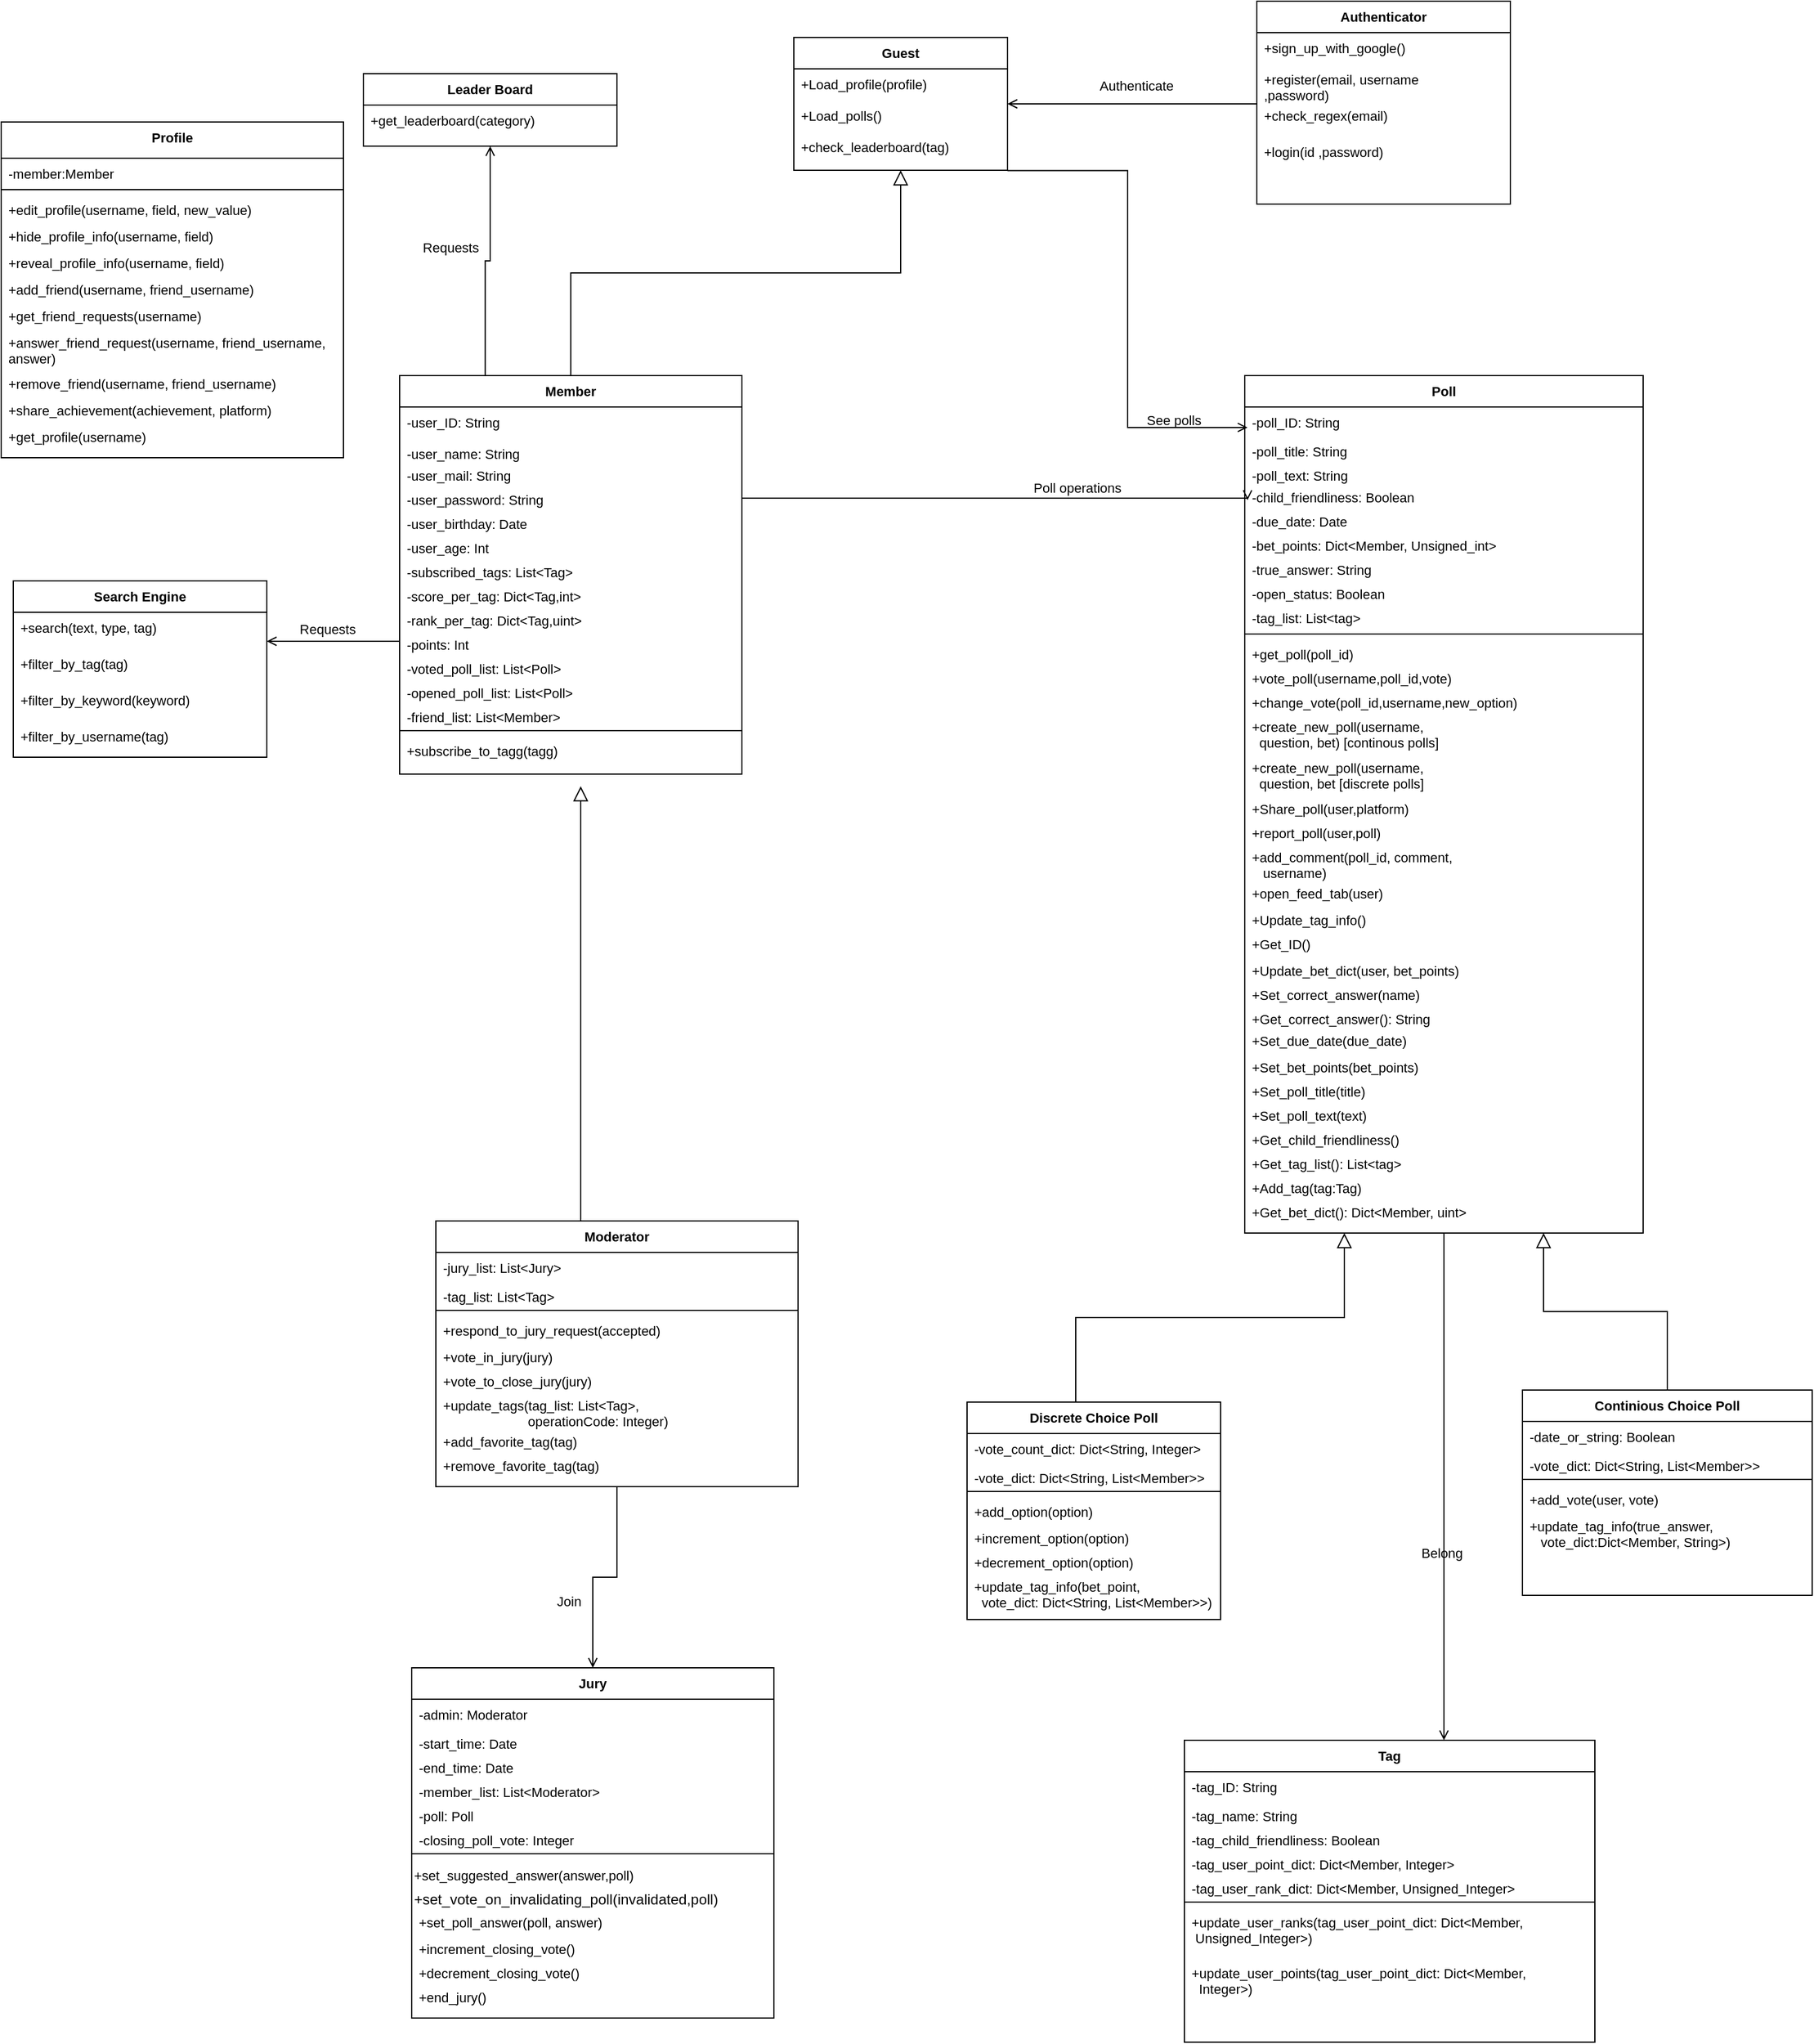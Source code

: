 <mxfile version="22.0.4" type="device">
  <diagram id="C5RBs43oDa-KdzZeNtuy" name="Page-1">
    <mxGraphModel dx="2944" dy="566" grid="1" gridSize="10" guides="1" tooltips="1" connect="1" arrows="1" fold="1" page="1" pageScale="1" pageWidth="827" pageHeight="1169" math="0" shadow="0">
      <root>
        <mxCell id="WIyWlLk6GJQsqaUBKTNV-0" />
        <mxCell id="WIyWlLk6GJQsqaUBKTNV-1" parent="WIyWlLk6GJQsqaUBKTNV-0" />
        <mxCell id="zkfFHV4jXpPFQw0GAbJ--0" value="Guest" style="swimlane;fontStyle=1;align=center;verticalAlign=top;childLayout=stackLayout;horizontal=1;startSize=26;horizontalStack=0;resizeParent=1;resizeLast=0;collapsible=1;marginBottom=0;rounded=0;shadow=0;strokeWidth=1;fontSize=11;" parent="WIyWlLk6GJQsqaUBKTNV-1" vertex="1">
          <mxGeometry x="-983.5" y="110" width="177" height="110" as="geometry">
            <mxRectangle x="230" y="140" width="160" height="26" as="alternateBounds" />
          </mxGeometry>
        </mxCell>
        <mxCell id="5RU_PJUTkofMgVCJJw0K-4" value="+Load_profile(profile)&#xa;" style="text;align=left;verticalAlign=top;spacingLeft=4;spacingRight=4;overflow=hidden;rotatable=0;points=[[0,0.5],[1,0.5]];portConstraint=eastwest;fontSize=11;" parent="zkfFHV4jXpPFQw0GAbJ--0" vertex="1">
          <mxGeometry y="26" width="177" height="26" as="geometry" />
        </mxCell>
        <mxCell id="5RU_PJUTkofMgVCJJw0K-6" value="+Load_polls()&#xa;" style="text;align=left;verticalAlign=top;spacingLeft=4;spacingRight=4;overflow=hidden;rotatable=0;points=[[0,0.5],[1,0.5]];portConstraint=eastwest;fontSize=11;" parent="zkfFHV4jXpPFQw0GAbJ--0" vertex="1">
          <mxGeometry y="52" width="177" height="26" as="geometry" />
        </mxCell>
        <mxCell id="5RU_PJUTkofMgVCJJw0K-15" value="+check_leaderboard(tag)" style="text;align=left;verticalAlign=top;spacingLeft=4;spacingRight=4;overflow=hidden;rotatable=0;points=[[0,0.5],[1,0.5]];portConstraint=eastwest;fontSize=11;" parent="zkfFHV4jXpPFQw0GAbJ--0" vertex="1">
          <mxGeometry y="78" width="177" height="26" as="geometry" />
        </mxCell>
        <mxCell id="zkfFHV4jXpPFQw0GAbJ--6" value="Member" style="swimlane;fontStyle=1;align=center;verticalAlign=top;childLayout=stackLayout;horizontal=1;startSize=26;horizontalStack=0;resizeParent=1;resizeLast=0;collapsible=1;marginBottom=0;rounded=0;shadow=0;strokeWidth=1;fontSize=11;" parent="WIyWlLk6GJQsqaUBKTNV-1" vertex="1">
          <mxGeometry x="-1310" y="390" width="283.5" height="330" as="geometry">
            <mxRectangle x="130" y="380" width="160" height="26" as="alternateBounds" />
          </mxGeometry>
        </mxCell>
        <mxCell id="zkfFHV4jXpPFQw0GAbJ--7" value="-user_ID: String" style="text;align=left;verticalAlign=top;spacingLeft=4;spacingRight=4;overflow=hidden;rotatable=0;points=[[0,0.5],[1,0.5]];portConstraint=eastwest;fontSize=11;" parent="zkfFHV4jXpPFQw0GAbJ--6" vertex="1">
          <mxGeometry y="26" width="283.5" height="26" as="geometry" />
        </mxCell>
        <mxCell id="zkfFHV4jXpPFQw0GAbJ--8" value="-user_name: String" style="text;align=left;verticalAlign=top;spacingLeft=4;spacingRight=4;overflow=hidden;rotatable=0;points=[[0,0.5],[1,0.5]];portConstraint=eastwest;rounded=0;shadow=0;html=0;fontSize=11;" parent="zkfFHV4jXpPFQw0GAbJ--6" vertex="1">
          <mxGeometry y="52" width="283.5" height="18" as="geometry" />
        </mxCell>
        <mxCell id="zkfFHV4jXpPFQw0GAbJ--10" value="-user_mail: String" style="text;align=left;verticalAlign=top;spacingLeft=4;spacingRight=4;overflow=hidden;rotatable=0;points=[[0,0.5],[1,0.5]];portConstraint=eastwest;fontStyle=0;fontSize=11;" parent="zkfFHV4jXpPFQw0GAbJ--6" vertex="1">
          <mxGeometry y="70" width="283.5" height="20" as="geometry" />
        </mxCell>
        <mxCell id="5RU_PJUTkofMgVCJJw0K-16" value="-user_password: String" style="text;align=left;verticalAlign=top;spacingLeft=4;spacingRight=4;overflow=hidden;rotatable=0;points=[[0,0.5],[1,0.5]];portConstraint=eastwest;fontStyle=0;fontSize=11;" parent="zkfFHV4jXpPFQw0GAbJ--6" vertex="1">
          <mxGeometry y="90" width="283.5" height="20" as="geometry" />
        </mxCell>
        <mxCell id="5RU_PJUTkofMgVCJJw0K-17" value="-user_birthday: Date" style="text;align=left;verticalAlign=top;spacingLeft=4;spacingRight=4;overflow=hidden;rotatable=0;points=[[0,0.5],[1,0.5]];portConstraint=eastwest;fontStyle=0;fontSize=11;" parent="zkfFHV4jXpPFQw0GAbJ--6" vertex="1">
          <mxGeometry y="110" width="283.5" height="20" as="geometry" />
        </mxCell>
        <mxCell id="5RU_PJUTkofMgVCJJw0K-18" value="-user_age: Int" style="text;align=left;verticalAlign=top;spacingLeft=4;spacingRight=4;overflow=hidden;rotatable=0;points=[[0,0.5],[1,0.5]];portConstraint=eastwest;fontStyle=0;fontSize=11;" parent="zkfFHV4jXpPFQw0GAbJ--6" vertex="1">
          <mxGeometry y="130" width="283.5" height="20" as="geometry" />
        </mxCell>
        <mxCell id="5RU_PJUTkofMgVCJJw0K-19" value="-subscribed_tags: List&lt;Tag&gt;" style="text;align=left;verticalAlign=top;spacingLeft=4;spacingRight=4;overflow=hidden;rotatable=0;points=[[0,0.5],[1,0.5]];portConstraint=eastwest;fontStyle=0;fontSize=11;" parent="zkfFHV4jXpPFQw0GAbJ--6" vertex="1">
          <mxGeometry y="150" width="283.5" height="20" as="geometry" />
        </mxCell>
        <mxCell id="5RU_PJUTkofMgVCJJw0K-20" value="-score_per_tag: Dict&lt;Tag,int&gt;" style="text;align=left;verticalAlign=top;spacingLeft=4;spacingRight=4;overflow=hidden;rotatable=0;points=[[0,0.5],[1,0.5]];portConstraint=eastwest;fontStyle=0;fontSize=11;" parent="zkfFHV4jXpPFQw0GAbJ--6" vertex="1">
          <mxGeometry y="170" width="283.5" height="20" as="geometry" />
        </mxCell>
        <mxCell id="5RU_PJUTkofMgVCJJw0K-21" value="-rank_per_tag: Dict&lt;Tag,uint&gt;" style="text;align=left;verticalAlign=top;spacingLeft=4;spacingRight=4;overflow=hidden;rotatable=0;points=[[0,0.5],[1,0.5]];portConstraint=eastwest;fontStyle=0;fontSize=11;" parent="zkfFHV4jXpPFQw0GAbJ--6" vertex="1">
          <mxGeometry y="190" width="283.5" height="20" as="geometry" />
        </mxCell>
        <mxCell id="5RU_PJUTkofMgVCJJw0K-22" value="-points: Int" style="text;align=left;verticalAlign=top;spacingLeft=4;spacingRight=4;overflow=hidden;rotatable=0;points=[[0,0.5],[1,0.5]];portConstraint=eastwest;fontStyle=0;fontSize=11;" parent="zkfFHV4jXpPFQw0GAbJ--6" vertex="1">
          <mxGeometry y="210" width="283.5" height="20" as="geometry" />
        </mxCell>
        <mxCell id="5RU_PJUTkofMgVCJJw0K-23" value="-voted_poll_list: List&lt;Poll&gt;" style="text;align=left;verticalAlign=top;spacingLeft=4;spacingRight=4;overflow=hidden;rotatable=0;points=[[0,0.5],[1,0.5]];portConstraint=eastwest;fontStyle=0;fontSize=11;" parent="zkfFHV4jXpPFQw0GAbJ--6" vertex="1">
          <mxGeometry y="230" width="283.5" height="20" as="geometry" />
        </mxCell>
        <mxCell id="5RU_PJUTkofMgVCJJw0K-24" value="-opened_poll_list: List&lt;Poll&gt;" style="text;align=left;verticalAlign=top;spacingLeft=4;spacingRight=4;overflow=hidden;rotatable=0;points=[[0,0.5],[1,0.5]];portConstraint=eastwest;fontStyle=0;fontSize=11;" parent="zkfFHV4jXpPFQw0GAbJ--6" vertex="1">
          <mxGeometry y="250" width="283.5" height="20" as="geometry" />
        </mxCell>
        <mxCell id="5RU_PJUTkofMgVCJJw0K-25" value="-friend_list: List&lt;Member&gt;" style="text;align=left;verticalAlign=top;spacingLeft=4;spacingRight=4;overflow=hidden;rotatable=0;points=[[0,0.5],[1,0.5]];portConstraint=eastwest;fontStyle=0;fontSize=11;" parent="zkfFHV4jXpPFQw0GAbJ--6" vertex="1">
          <mxGeometry y="270" width="283.5" height="20" as="geometry" />
        </mxCell>
        <mxCell id="zkfFHV4jXpPFQw0GAbJ--9" value="" style="line;html=1;strokeWidth=1;align=left;verticalAlign=middle;spacingTop=-1;spacingLeft=3;spacingRight=3;rotatable=0;labelPosition=right;points=[];portConstraint=eastwest;fontSize=11;" parent="zkfFHV4jXpPFQw0GAbJ--6" vertex="1">
          <mxGeometry y="290" width="283.5" height="8" as="geometry" />
        </mxCell>
        <mxCell id="5RU_PJUTkofMgVCJJw0K-139" value="+subscribe_to_tagg(tagg)" style="text;align=left;verticalAlign=top;spacingLeft=4;spacingRight=4;overflow=hidden;rotatable=0;points=[[0,0.5],[1,0.5]];portConstraint=eastwest;fontStyle=0;fontSize=11;" parent="zkfFHV4jXpPFQw0GAbJ--6" vertex="1">
          <mxGeometry y="298" width="283.5" height="22" as="geometry" />
        </mxCell>
        <mxCell id="zkfFHV4jXpPFQw0GAbJ--12" value="" style="endArrow=block;endSize=10;endFill=0;shadow=0;strokeWidth=1;rounded=0;edgeStyle=elbowEdgeStyle;elbow=vertical;entryX=0.5;entryY=1;entryDx=0;entryDy=0;fontSize=11;" parent="WIyWlLk6GJQsqaUBKTNV-1" source="zkfFHV4jXpPFQw0GAbJ--6" target="zkfFHV4jXpPFQw0GAbJ--0" edge="1">
          <mxGeometry width="160" relative="1" as="geometry">
            <mxPoint x="43.5" y="203" as="sourcePoint" />
            <mxPoint x="-66.5" y="210" as="targetPoint" />
          </mxGeometry>
        </mxCell>
        <mxCell id="zkfFHV4jXpPFQw0GAbJ--17" value="Authenticator" style="swimlane;fontStyle=1;align=center;verticalAlign=top;childLayout=stackLayout;horizontal=1;startSize=26;horizontalStack=0;resizeParent=1;resizeLast=0;collapsible=1;marginBottom=0;rounded=0;shadow=0;strokeWidth=1;fontSize=11;" parent="WIyWlLk6GJQsqaUBKTNV-1" vertex="1">
          <mxGeometry x="-600" y="80" width="210" height="168" as="geometry">
            <mxRectangle x="550" y="140" width="160" height="26" as="alternateBounds" />
          </mxGeometry>
        </mxCell>
        <mxCell id="5RU_PJUTkofMgVCJJw0K-11" value="+sign_up_with_google()&#xa;" style="text;align=left;verticalAlign=top;spacingLeft=4;spacingRight=4;overflow=hidden;rotatable=0;points=[[0,0.5],[1,0.5]];portConstraint=eastwest;fontSize=11;" parent="zkfFHV4jXpPFQw0GAbJ--17" vertex="1">
          <mxGeometry y="26" width="210" height="26" as="geometry" />
        </mxCell>
        <mxCell id="5RU_PJUTkofMgVCJJw0K-32" value="+register(email, username&#xa;,password)" style="text;align=left;verticalAlign=top;spacingLeft=4;spacingRight=4;overflow=hidden;rotatable=0;points=[[0,0.5],[1,0.5]];portConstraint=eastwest;rounded=0;shadow=0;html=0;fontSize=11;" parent="zkfFHV4jXpPFQw0GAbJ--17" vertex="1">
          <mxGeometry y="52" width="210" height="30" as="geometry" />
        </mxCell>
        <mxCell id="5RU_PJUTkofMgVCJJw0K-13" value="+check_regex(email)" style="text;align=left;verticalAlign=top;spacingLeft=4;spacingRight=4;overflow=hidden;rotatable=0;points=[[0,0.5],[1,0.5]];portConstraint=eastwest;rounded=0;shadow=0;html=0;fontSize=11;" parent="zkfFHV4jXpPFQw0GAbJ--17" vertex="1">
          <mxGeometry y="82" width="210" height="30" as="geometry" />
        </mxCell>
        <mxCell id="5RU_PJUTkofMgVCJJw0K-14" value="+login(id ,password)" style="text;align=left;verticalAlign=top;spacingLeft=4;spacingRight=4;overflow=hidden;rotatable=0;points=[[0,0.5],[1,0.5]];portConstraint=eastwest;rounded=0;shadow=0;html=0;fontSize=11;" parent="zkfFHV4jXpPFQw0GAbJ--17" vertex="1">
          <mxGeometry y="112" width="210" height="30" as="geometry" />
        </mxCell>
        <mxCell id="zkfFHV4jXpPFQw0GAbJ--26" value="" style="endArrow=open;shadow=0;strokeWidth=1;rounded=0;endFill=1;edgeStyle=elbowEdgeStyle;elbow=vertical;fontSize=11;" parent="WIyWlLk6GJQsqaUBKTNV-1" source="zkfFHV4jXpPFQw0GAbJ--17" target="zkfFHV4jXpPFQw0GAbJ--0" edge="1">
          <mxGeometry x="0.5" y="41" relative="1" as="geometry">
            <mxPoint x="540" y="192" as="sourcePoint" />
            <mxPoint x="380" y="192" as="targetPoint" />
            <mxPoint x="-40" y="32" as="offset" />
          </mxGeometry>
        </mxCell>
        <mxCell id="zkfFHV4jXpPFQw0GAbJ--29" value="Authenticate" style="text;html=1;resizable=0;points=[];;align=center;verticalAlign=middle;labelBackgroundColor=none;rounded=0;shadow=0;strokeWidth=1;fontSize=11;" parent="zkfFHV4jXpPFQw0GAbJ--26" vertex="1" connectable="0">
          <mxGeometry x="0.5" y="49" relative="1" as="geometry">
            <mxPoint x="55" y="-64" as="offset" />
          </mxGeometry>
        </mxCell>
        <mxCell id="5RU_PJUTkofMgVCJJw0K-27" value="Poll" style="swimlane;fontStyle=1;align=center;verticalAlign=top;childLayout=stackLayout;horizontal=1;startSize=26;horizontalStack=0;resizeParent=1;resizeLast=0;collapsible=1;marginBottom=0;rounded=0;shadow=0;strokeWidth=1;fontSize=11;" parent="WIyWlLk6GJQsqaUBKTNV-1" vertex="1">
          <mxGeometry x="-610" y="390" width="330" height="710" as="geometry">
            <mxRectangle x="550" y="140" width="160" height="26" as="alternateBounds" />
          </mxGeometry>
        </mxCell>
        <mxCell id="5RU_PJUTkofMgVCJJw0K-55" value="-poll_ID: String" style="text;align=left;verticalAlign=top;spacingLeft=4;spacingRight=4;overflow=hidden;rotatable=0;points=[[0,0.5],[1,0.5]];portConstraint=eastwest;rounded=0;shadow=0;html=0;fontSize=11;" parent="5RU_PJUTkofMgVCJJw0K-27" vertex="1">
          <mxGeometry y="26" width="330" height="24" as="geometry" />
        </mxCell>
        <mxCell id="5RU_PJUTkofMgVCJJw0K-56" value="-poll_title: String" style="text;align=left;verticalAlign=top;spacingLeft=4;spacingRight=4;overflow=hidden;rotatable=0;points=[[0,0.5],[1,0.5]];portConstraint=eastwest;rounded=0;shadow=0;html=0;fontSize=11;" parent="5RU_PJUTkofMgVCJJw0K-27" vertex="1">
          <mxGeometry y="50" width="330" height="20" as="geometry" />
        </mxCell>
        <mxCell id="5RU_PJUTkofMgVCJJw0K-57" value="-poll_text: String" style="text;align=left;verticalAlign=top;spacingLeft=4;spacingRight=4;overflow=hidden;rotatable=0;points=[[0,0.5],[1,0.5]];portConstraint=eastwest;rounded=0;shadow=0;html=0;fontSize=11;" parent="5RU_PJUTkofMgVCJJw0K-27" vertex="1">
          <mxGeometry y="70" width="330" height="18" as="geometry" />
        </mxCell>
        <mxCell id="5RU_PJUTkofMgVCJJw0K-58" value="-child_friendliness: Boolean" style="text;align=left;verticalAlign=top;spacingLeft=4;spacingRight=4;overflow=hidden;rotatable=0;points=[[0,0.5],[1,0.5]];portConstraint=eastwest;rounded=0;shadow=0;html=0;fontSize=11;" parent="5RU_PJUTkofMgVCJJw0K-27" vertex="1">
          <mxGeometry y="88" width="330" height="20" as="geometry" />
        </mxCell>
        <mxCell id="5RU_PJUTkofMgVCJJw0K-59" value="-due_date: Date" style="text;align=left;verticalAlign=top;spacingLeft=4;spacingRight=4;overflow=hidden;rotatable=0;points=[[0,0.5],[1,0.5]];portConstraint=eastwest;rounded=0;shadow=0;html=0;fontSize=11;" parent="5RU_PJUTkofMgVCJJw0K-27" vertex="1">
          <mxGeometry y="108" width="330" height="20" as="geometry" />
        </mxCell>
        <mxCell id="5RU_PJUTkofMgVCJJw0K-60" value="-bet_points: Dict&lt;Member, Unsigned_int&gt;" style="text;align=left;verticalAlign=top;spacingLeft=4;spacingRight=4;overflow=hidden;rotatable=0;points=[[0,0.5],[1,0.5]];portConstraint=eastwest;rounded=0;shadow=0;html=0;fontSize=11;" parent="5RU_PJUTkofMgVCJJw0K-27" vertex="1">
          <mxGeometry y="128" width="330" height="20" as="geometry" />
        </mxCell>
        <mxCell id="5RU_PJUTkofMgVCJJw0K-63" value="-true_answer: String" style="text;align=left;verticalAlign=top;spacingLeft=4;spacingRight=4;overflow=hidden;rotatable=0;points=[[0,0.5],[1,0.5]];portConstraint=eastwest;rounded=0;shadow=0;html=0;fontSize=11;" parent="5RU_PJUTkofMgVCJJw0K-27" vertex="1">
          <mxGeometry y="148" width="330" height="20" as="geometry" />
        </mxCell>
        <mxCell id="5RU_PJUTkofMgVCJJw0K-61" value="-open_status: Boolean" style="text;align=left;verticalAlign=top;spacingLeft=4;spacingRight=4;overflow=hidden;rotatable=0;points=[[0,0.5],[1,0.5]];portConstraint=eastwest;rounded=0;shadow=0;html=0;fontSize=11;" parent="5RU_PJUTkofMgVCJJw0K-27" vertex="1">
          <mxGeometry y="168" width="330" height="20" as="geometry" />
        </mxCell>
        <mxCell id="5RU_PJUTkofMgVCJJw0K-64" value="-tag_list: List&lt;tag&gt;" style="text;align=left;verticalAlign=top;spacingLeft=4;spacingRight=4;overflow=hidden;rotatable=0;points=[[0,0.5],[1,0.5]];portConstraint=eastwest;rounded=0;shadow=0;html=0;fontSize=11;" parent="5RU_PJUTkofMgVCJJw0K-27" vertex="1">
          <mxGeometry y="188" width="330" height="22" as="geometry" />
        </mxCell>
        <mxCell id="5RU_PJUTkofMgVCJJw0K-45" value="" style="line;html=1;strokeWidth=1;align=left;verticalAlign=middle;spacingTop=-1;spacingLeft=3;spacingRight=3;rotatable=0;labelPosition=right;points=[];portConstraint=eastwest;fontSize=11;" parent="5RU_PJUTkofMgVCJJw0K-27" vertex="1">
          <mxGeometry y="210" width="330" height="8" as="geometry" />
        </mxCell>
        <mxCell id="5RU_PJUTkofMgVCJJw0K-75" value="+get_poll(poll_id)" style="text;align=left;verticalAlign=top;spacingLeft=4;spacingRight=4;overflow=hidden;rotatable=0;points=[[0,0.5],[1,0.5]];portConstraint=eastwest;rounded=0;shadow=0;html=0;fontSize=11;" parent="5RU_PJUTkofMgVCJJw0K-27" vertex="1">
          <mxGeometry y="218" width="330" height="20" as="geometry" />
        </mxCell>
        <mxCell id="nvmTttaHSTIuFJ0DrMpe-5" value="+vote_poll(username,poll_id,vote)" style="text;align=left;verticalAlign=top;spacingLeft=4;spacingRight=4;overflow=hidden;rotatable=0;points=[[0,0.5],[1,0.5]];portConstraint=eastwest;rounded=0;shadow=0;html=0;fontSize=11;" parent="5RU_PJUTkofMgVCJJw0K-27" vertex="1">
          <mxGeometry y="238" width="330" height="20" as="geometry" />
        </mxCell>
        <mxCell id="nvmTttaHSTIuFJ0DrMpe-2" value="+change_vote(poll_id,username,new_option)" style="text;align=left;verticalAlign=top;spacingLeft=4;spacingRight=4;overflow=hidden;rotatable=0;points=[[0,0.5],[1,0.5]];portConstraint=eastwest;rounded=0;shadow=0;html=0;fontSize=11;" parent="5RU_PJUTkofMgVCJJw0K-27" vertex="1">
          <mxGeometry y="258" width="330" height="20" as="geometry" />
        </mxCell>
        <mxCell id="5RU_PJUTkofMgVCJJw0K-36" value="+create_new_poll(username,&#xa;  question, bet) [continous polls]" style="text;align=left;verticalAlign=top;spacingLeft=4;spacingRight=4;overflow=hidden;rotatable=0;points=[[0,0.5],[1,0.5]];portConstraint=eastwest;rounded=0;shadow=0;html=0;fontSize=11;" parent="5RU_PJUTkofMgVCJJw0K-27" vertex="1">
          <mxGeometry y="278" width="330" height="34" as="geometry" />
        </mxCell>
        <mxCell id="5RU_PJUTkofMgVCJJw0K-35" value="+create_new_poll(username,&#xa;  question, bet [discrete polls]" style="text;align=left;verticalAlign=top;spacingLeft=4;spacingRight=4;overflow=hidden;rotatable=0;points=[[0,0.5],[1,0.5]];portConstraint=eastwest;rounded=0;shadow=0;html=0;fontSize=11;" parent="5RU_PJUTkofMgVCJJw0K-27" vertex="1">
          <mxGeometry y="312" width="330" height="34" as="geometry" />
        </mxCell>
        <mxCell id="nvmTttaHSTIuFJ0DrMpe-6" value="+Share_poll(user,platform)" style="text;align=left;verticalAlign=top;spacingLeft=4;spacingRight=4;overflow=hidden;rotatable=0;points=[[0,0.5],[1,0.5]];portConstraint=eastwest;rounded=0;shadow=0;html=0;fontSize=11;" parent="5RU_PJUTkofMgVCJJw0K-27" vertex="1">
          <mxGeometry y="346" width="330" height="20" as="geometry" />
        </mxCell>
        <mxCell id="nvmTttaHSTIuFJ0DrMpe-7" value="+report_poll(user,poll)" style="text;align=left;verticalAlign=top;spacingLeft=4;spacingRight=4;overflow=hidden;rotatable=0;points=[[0,0.5],[1,0.5]];portConstraint=eastwest;rounded=0;shadow=0;html=0;fontSize=11;" parent="5RU_PJUTkofMgVCJJw0K-27" vertex="1">
          <mxGeometry y="366" width="330" height="20" as="geometry" />
        </mxCell>
        <mxCell id="5RU_PJUTkofMgVCJJw0K-34" value="+add_comment(poll_id, comment,&#xa;   username)" style="text;align=left;verticalAlign=top;spacingLeft=4;spacingRight=4;overflow=hidden;rotatable=0;points=[[0,0.5],[1,0.5]];portConstraint=eastwest;rounded=0;shadow=0;html=0;fontSize=11;" parent="5RU_PJUTkofMgVCJJw0K-27" vertex="1">
          <mxGeometry y="386" width="330" height="30" as="geometry" />
        </mxCell>
        <mxCell id="5RU_PJUTkofMgVCJJw0K-38" value="+open_feed_tab(user)" style="text;align=left;verticalAlign=top;spacingLeft=4;spacingRight=4;overflow=hidden;rotatable=0;points=[[0,0.5],[1,0.5]];portConstraint=eastwest;rounded=0;shadow=0;html=0;fontSize=11;" parent="5RU_PJUTkofMgVCJJw0K-27" vertex="1">
          <mxGeometry y="416" width="330" height="22" as="geometry" />
        </mxCell>
        <mxCell id="nvmTttaHSTIuFJ0DrMpe-0" value="+Update_tag_info()" style="text;align=left;verticalAlign=top;spacingLeft=4;spacingRight=4;overflow=hidden;rotatable=0;points=[[0,0.5],[1,0.5]];portConstraint=eastwest;rounded=0;shadow=0;html=0;fontSize=11;" parent="5RU_PJUTkofMgVCJJw0K-27" vertex="1">
          <mxGeometry y="438" width="330" height="20" as="geometry" />
        </mxCell>
        <mxCell id="5RU_PJUTkofMgVCJJw0K-31" value="+Get_ID()" style="text;align=left;verticalAlign=top;spacingLeft=4;spacingRight=4;overflow=hidden;rotatable=0;points=[[0,0.5],[1,0.5]];portConstraint=eastwest;rounded=0;shadow=0;html=0;fontSize=11;" parent="5RU_PJUTkofMgVCJJw0K-27" vertex="1">
          <mxGeometry y="458" width="330" height="22" as="geometry" />
        </mxCell>
        <mxCell id="5RU_PJUTkofMgVCJJw0K-77" value="+Update_bet_dict(user, bet_points)" style="text;align=left;verticalAlign=top;spacingLeft=4;spacingRight=4;overflow=hidden;rotatable=0;points=[[0,0.5],[1,0.5]];portConstraint=eastwest;rounded=0;shadow=0;html=0;fontSize=11;" parent="5RU_PJUTkofMgVCJJw0K-27" vertex="1">
          <mxGeometry y="480" width="330" height="20" as="geometry" />
        </mxCell>
        <mxCell id="5RU_PJUTkofMgVCJJw0K-67" value="+Set_correct_answer(name)" style="text;align=left;verticalAlign=top;spacingLeft=4;spacingRight=4;overflow=hidden;rotatable=0;points=[[0,0.5],[1,0.5]];portConstraint=eastwest;rounded=0;shadow=0;html=0;fontSize=11;" parent="5RU_PJUTkofMgVCJJw0K-27" vertex="1">
          <mxGeometry y="500" width="330" height="20" as="geometry" />
        </mxCell>
        <mxCell id="5RU_PJUTkofMgVCJJw0K-65" value="+Get_correct_answer(): String" style="text;align=left;verticalAlign=top;spacingLeft=4;spacingRight=4;overflow=hidden;rotatable=0;points=[[0,0.5],[1,0.5]];portConstraint=eastwest;rounded=0;shadow=0;html=0;fontSize=11;" parent="5RU_PJUTkofMgVCJJw0K-27" vertex="1">
          <mxGeometry y="520" width="330" height="18" as="geometry" />
        </mxCell>
        <mxCell id="5RU_PJUTkofMgVCJJw0K-66" value="+Set_due_date(due_date)" style="text;align=left;verticalAlign=top;spacingLeft=4;spacingRight=4;overflow=hidden;rotatable=0;points=[[0,0.5],[1,0.5]];portConstraint=eastwest;rounded=0;shadow=0;html=0;fontSize=11;" parent="5RU_PJUTkofMgVCJJw0K-27" vertex="1">
          <mxGeometry y="538" width="330" height="22" as="geometry" />
        </mxCell>
        <mxCell id="5RU_PJUTkofMgVCJJw0K-68" value="+Set_bet_points(bet_points)" style="text;align=left;verticalAlign=top;spacingLeft=4;spacingRight=4;overflow=hidden;rotatable=0;points=[[0,0.5],[1,0.5]];portConstraint=eastwest;rounded=0;shadow=0;html=0;fontSize=11;" parent="5RU_PJUTkofMgVCJJw0K-27" vertex="1">
          <mxGeometry y="560" width="330" height="20" as="geometry" />
        </mxCell>
        <mxCell id="5RU_PJUTkofMgVCJJw0K-69" value="+Set_poll_title(title)" style="text;align=left;verticalAlign=top;spacingLeft=4;spacingRight=4;overflow=hidden;rotatable=0;points=[[0,0.5],[1,0.5]];portConstraint=eastwest;rounded=0;shadow=0;html=0;fontSize=11;" parent="5RU_PJUTkofMgVCJJw0K-27" vertex="1">
          <mxGeometry y="580" width="330" height="20" as="geometry" />
        </mxCell>
        <mxCell id="5RU_PJUTkofMgVCJJw0K-70" value="+Set_poll_text(text)" style="text;align=left;verticalAlign=top;spacingLeft=4;spacingRight=4;overflow=hidden;rotatable=0;points=[[0,0.5],[1,0.5]];portConstraint=eastwest;rounded=0;shadow=0;html=0;fontSize=11;" parent="5RU_PJUTkofMgVCJJw0K-27" vertex="1">
          <mxGeometry y="600" width="330" height="20" as="geometry" />
        </mxCell>
        <mxCell id="5RU_PJUTkofMgVCJJw0K-71" value="+Get_child_friendliness()" style="text;align=left;verticalAlign=top;spacingLeft=4;spacingRight=4;overflow=hidden;rotatable=0;points=[[0,0.5],[1,0.5]];portConstraint=eastwest;rounded=0;shadow=0;html=0;fontSize=11;" parent="5RU_PJUTkofMgVCJJw0K-27" vertex="1">
          <mxGeometry y="620" width="330" height="20" as="geometry" />
        </mxCell>
        <mxCell id="5RU_PJUTkofMgVCJJw0K-72" value="+Get_tag_list(): List&lt;tag&gt;" style="text;align=left;verticalAlign=top;spacingLeft=4;spacingRight=4;overflow=hidden;rotatable=0;points=[[0,0.5],[1,0.5]];portConstraint=eastwest;rounded=0;shadow=0;html=0;fontSize=11;" parent="5RU_PJUTkofMgVCJJw0K-27" vertex="1">
          <mxGeometry y="640" width="330" height="20" as="geometry" />
        </mxCell>
        <mxCell id="5RU_PJUTkofMgVCJJw0K-74" value="+Add_tag(tag:Tag)" style="text;align=left;verticalAlign=top;spacingLeft=4;spacingRight=4;overflow=hidden;rotatable=0;points=[[0,0.5],[1,0.5]];portConstraint=eastwest;rounded=0;shadow=0;html=0;fontSize=11;" parent="5RU_PJUTkofMgVCJJw0K-27" vertex="1">
          <mxGeometry y="660" width="330" height="20" as="geometry" />
        </mxCell>
        <mxCell id="5RU_PJUTkofMgVCJJw0K-76" value="+Get_bet_dict(): Dict&lt;Member, uint&gt;" style="text;align=left;verticalAlign=top;spacingLeft=4;spacingRight=4;overflow=hidden;rotatable=0;points=[[0,0.5],[1,0.5]];portConstraint=eastwest;rounded=0;shadow=0;html=0;fontSize=11;" parent="5RU_PJUTkofMgVCJJw0K-27" vertex="1">
          <mxGeometry y="680" width="330" height="20" as="geometry" />
        </mxCell>
        <mxCell id="5RU_PJUTkofMgVCJJw0K-39" value="" style="endArrow=open;shadow=0;strokeWidth=1;rounded=0;endFill=1;edgeStyle=elbowEdgeStyle;elbow=horizontal;fontSize=11;entryX=0.007;entryY=0.708;entryDx=0;entryDy=0;entryPerimeter=0;" parent="WIyWlLk6GJQsqaUBKTNV-1" target="5RU_PJUTkofMgVCJJw0K-55" edge="1">
          <mxGeometry x="0.5" y="41" relative="1" as="geometry">
            <mxPoint x="-806.5" y="220.2" as="sourcePoint" />
            <mxPoint x="-806" y="360" as="targetPoint" />
            <mxPoint x="-40" y="32" as="offset" />
          </mxGeometry>
        </mxCell>
        <mxCell id="5RU_PJUTkofMgVCJJw0K-40" value="See polls" style="text;html=1;resizable=0;points=[];;align=center;verticalAlign=middle;labelBackgroundColor=none;rounded=0;shadow=0;strokeWidth=1;fontSize=11;" parent="5RU_PJUTkofMgVCJJw0K-39" vertex="1" connectable="0">
          <mxGeometry x="0.5" y="49" relative="1" as="geometry">
            <mxPoint x="-11" y="-2" as="offset" />
          </mxGeometry>
        </mxCell>
        <mxCell id="5RU_PJUTkofMgVCJJw0K-42" value="" style="endArrow=open;shadow=0;strokeWidth=1;rounded=0;endFill=1;edgeStyle=elbowEdgeStyle;elbow=vertical;fontSize=11;exitX=1;exitY=0.5;exitDx=0;exitDy=0;entryX=0.007;entryY=-0.246;entryDx=0;entryDy=0;entryPerimeter=0;" parent="WIyWlLk6GJQsqaUBKTNV-1" source="5RU_PJUTkofMgVCJJw0K-16" target="5RU_PJUTkofMgVCJJw0K-59" edge="1">
          <mxGeometry x="0.5" y="41" relative="1" as="geometry">
            <mxPoint x="-796.5" y="500.2" as="sourcePoint" />
            <mxPoint x="-610" y="507" as="targetPoint" />
            <mxPoint x="-40" y="32" as="offset" />
          </mxGeometry>
        </mxCell>
        <mxCell id="5RU_PJUTkofMgVCJJw0K-43" value="Poll operations" style="text;html=1;resizable=0;points=[];;align=center;verticalAlign=middle;labelBackgroundColor=none;rounded=0;shadow=0;strokeWidth=1;fontSize=11;" parent="5RU_PJUTkofMgVCJJw0K-42" vertex="1" connectable="0">
          <mxGeometry x="0.5" y="49" relative="1" as="geometry">
            <mxPoint x="-38" y="40" as="offset" />
          </mxGeometry>
        </mxCell>
        <mxCell id="5RU_PJUTkofMgVCJJw0K-78" value="" style="endArrow=block;endSize=10;endFill=0;shadow=0;strokeWidth=1;rounded=0;edgeStyle=elbowEdgeStyle;elbow=vertical;entryX=0.25;entryY=1;entryDx=0;entryDy=0;fontSize=11;" parent="WIyWlLk6GJQsqaUBKTNV-1" target="5RU_PJUTkofMgVCJJw0K-27" edge="1">
          <mxGeometry width="160" relative="1" as="geometry">
            <mxPoint x="-750" y="1240" as="sourcePoint" />
            <mxPoint x="-570" y="1070" as="targetPoint" />
          </mxGeometry>
        </mxCell>
        <mxCell id="5RU_PJUTkofMgVCJJw0K-79" value="Discrete Choice Poll" style="swimlane;fontStyle=1;align=center;verticalAlign=top;childLayout=stackLayout;horizontal=1;startSize=26;horizontalStack=0;resizeParent=1;resizeLast=0;collapsible=1;marginBottom=0;rounded=0;shadow=0;strokeWidth=1;fontSize=11;" parent="WIyWlLk6GJQsqaUBKTNV-1" vertex="1">
          <mxGeometry x="-840" y="1240" width="210" height="180" as="geometry">
            <mxRectangle x="550" y="140" width="160" height="26" as="alternateBounds" />
          </mxGeometry>
        </mxCell>
        <mxCell id="5RU_PJUTkofMgVCJJw0K-95" value="-vote_count_dict: Dict&lt;String, Integer&gt;" style="text;align=left;verticalAlign=top;spacingLeft=4;spacingRight=4;overflow=hidden;rotatable=0;points=[[0,0.5],[1,0.5]];portConstraint=eastwest;rounded=0;shadow=0;html=0;fontSize=11;" parent="5RU_PJUTkofMgVCJJw0K-79" vertex="1">
          <mxGeometry y="26" width="210" height="24" as="geometry" />
        </mxCell>
        <mxCell id="5RU_PJUTkofMgVCJJw0K-96" value="-vote_dict: Dict&lt;String, List&lt;Member&gt;&gt;" style="text;align=left;verticalAlign=top;spacingLeft=4;spacingRight=4;overflow=hidden;rotatable=0;points=[[0,0.5],[1,0.5]];portConstraint=eastwest;rounded=0;shadow=0;html=0;fontSize=11;" parent="5RU_PJUTkofMgVCJJw0K-79" vertex="1">
          <mxGeometry y="50" width="210" height="20" as="geometry" />
        </mxCell>
        <mxCell id="5RU_PJUTkofMgVCJJw0K-93" value="" style="line;html=1;strokeWidth=1;align=left;verticalAlign=middle;spacingTop=-1;spacingLeft=3;spacingRight=3;rotatable=0;labelPosition=right;points=[];portConstraint=eastwest;fontSize=11;" parent="5RU_PJUTkofMgVCJJw0K-79" vertex="1">
          <mxGeometry y="70" width="210" height="8" as="geometry" />
        </mxCell>
        <mxCell id="5RU_PJUTkofMgVCJJw0K-80" value="+add_option(option)" style="text;align=left;verticalAlign=top;spacingLeft=4;spacingRight=4;overflow=hidden;rotatable=0;points=[[0,0.5],[1,0.5]];portConstraint=eastwest;fontSize=11;" parent="5RU_PJUTkofMgVCJJw0K-79" vertex="1">
          <mxGeometry y="78" width="210" height="22" as="geometry" />
        </mxCell>
        <mxCell id="5RU_PJUTkofMgVCJJw0K-81" value="+increment_option(option)" style="text;align=left;verticalAlign=top;spacingLeft=4;spacingRight=4;overflow=hidden;rotatable=0;points=[[0,0.5],[1,0.5]];portConstraint=eastwest;rounded=0;shadow=0;html=0;fontSize=11;" parent="5RU_PJUTkofMgVCJJw0K-79" vertex="1">
          <mxGeometry y="100" width="210" height="20" as="geometry" />
        </mxCell>
        <mxCell id="5RU_PJUTkofMgVCJJw0K-98" value="+decrement_option(option)" style="text;align=left;verticalAlign=top;spacingLeft=4;spacingRight=4;overflow=hidden;rotatable=0;points=[[0,0.5],[1,0.5]];portConstraint=eastwest;rounded=0;shadow=0;html=0;fontSize=11;" parent="5RU_PJUTkofMgVCJJw0K-79" vertex="1">
          <mxGeometry y="120" width="210" height="20" as="geometry" />
        </mxCell>
        <mxCell id="5RU_PJUTkofMgVCJJw0K-82" value="+update_tag_info(bet_point,&#xa;  vote_dict: Dict&lt;String, List&lt;Member&gt;&gt;)" style="text;align=left;verticalAlign=top;spacingLeft=4;spacingRight=4;overflow=hidden;rotatable=0;points=[[0,0.5],[1,0.5]];portConstraint=eastwest;rounded=0;shadow=0;html=0;fontSize=11;" parent="5RU_PJUTkofMgVCJJw0K-79" vertex="1">
          <mxGeometry y="140" width="210" height="30" as="geometry" />
        </mxCell>
        <mxCell id="5RU_PJUTkofMgVCJJw0K-84" value="" style="endArrow=block;endSize=10;endFill=0;shadow=0;strokeWidth=1;rounded=0;edgeStyle=elbowEdgeStyle;elbow=vertical;entryX=0.75;entryY=1;entryDx=0;entryDy=0;fontSize=11;exitX=0.5;exitY=0;exitDx=0;exitDy=0;" parent="WIyWlLk6GJQsqaUBKTNV-1" source="5RU_PJUTkofMgVCJJw0K-86" target="5RU_PJUTkofMgVCJJw0K-27" edge="1">
          <mxGeometry width="160" relative="1" as="geometry">
            <mxPoint x="-220" y="1240" as="sourcePoint" />
            <mxPoint x="-450" y="1070" as="targetPoint" />
          </mxGeometry>
        </mxCell>
        <mxCell id="5RU_PJUTkofMgVCJJw0K-86" value="Continious Choice Poll" style="swimlane;fontStyle=1;align=center;verticalAlign=top;childLayout=stackLayout;horizontal=1;startSize=26;horizontalStack=0;resizeParent=1;resizeLast=0;collapsible=1;marginBottom=0;rounded=0;shadow=0;strokeWidth=1;fontSize=11;" parent="WIyWlLk6GJQsqaUBKTNV-1" vertex="1">
          <mxGeometry x="-380" y="1230" width="240" height="170" as="geometry">
            <mxRectangle x="550" y="140" width="160" height="26" as="alternateBounds" />
          </mxGeometry>
        </mxCell>
        <mxCell id="5RU_PJUTkofMgVCJJw0K-87" value="-date_or_string: Boolean" style="text;align=left;verticalAlign=top;spacingLeft=4;spacingRight=4;overflow=hidden;rotatable=0;points=[[0,0.5],[1,0.5]];portConstraint=eastwest;fontSize=11;" parent="5RU_PJUTkofMgVCJJw0K-86" vertex="1">
          <mxGeometry y="26" width="240" height="24" as="geometry" />
        </mxCell>
        <mxCell id="5RU_PJUTkofMgVCJJw0K-37" value="-vote_dict: Dict&lt;String, List&lt;Member&gt;&gt;" style="text;align=left;verticalAlign=top;spacingLeft=4;spacingRight=4;overflow=hidden;rotatable=0;points=[[0,0.5],[1,0.5]];portConstraint=eastwest;rounded=0;shadow=0;html=0;fontSize=11;" parent="5RU_PJUTkofMgVCJJw0K-86" vertex="1">
          <mxGeometry y="50" width="240" height="20" as="geometry" />
        </mxCell>
        <mxCell id="5RU_PJUTkofMgVCJJw0K-94" value="" style="line;html=1;strokeWidth=1;align=left;verticalAlign=middle;spacingTop=-1;spacingLeft=3;spacingRight=3;rotatable=0;labelPosition=right;points=[];portConstraint=eastwest;fontSize=11;" parent="5RU_PJUTkofMgVCJJw0K-86" vertex="1">
          <mxGeometry y="70" width="240" height="8" as="geometry" />
        </mxCell>
        <mxCell id="5RU_PJUTkofMgVCJJw0K-88" value="+add_vote(user, vote)" style="text;align=left;verticalAlign=top;spacingLeft=4;spacingRight=4;overflow=hidden;rotatable=0;points=[[0,0.5],[1,0.5]];portConstraint=eastwest;rounded=0;shadow=0;html=0;fontSize=11;" parent="5RU_PJUTkofMgVCJJw0K-86" vertex="1">
          <mxGeometry y="78" width="240" height="22" as="geometry" />
        </mxCell>
        <mxCell id="5RU_PJUTkofMgVCJJw0K-90" value="+update_tag_info(true_answer,&#xa;   vote_dict:Dict&lt;Member, String&gt;)" style="text;align=left;verticalAlign=top;spacingLeft=4;spacingRight=4;overflow=hidden;rotatable=0;points=[[0,0.5],[1,0.5]];portConstraint=eastwest;rounded=0;shadow=0;html=0;fontSize=11;" parent="5RU_PJUTkofMgVCJJw0K-86" vertex="1">
          <mxGeometry y="100" width="240" height="30" as="geometry" />
        </mxCell>
        <mxCell id="5RU_PJUTkofMgVCJJw0K-99" value="" style="endArrow=open;shadow=0;strokeWidth=1;rounded=0;endFill=1;edgeStyle=elbowEdgeStyle;elbow=horizontal;fontSize=11;exitX=0.5;exitY=1;exitDx=0;exitDy=0;" parent="WIyWlLk6GJQsqaUBKTNV-1" source="5RU_PJUTkofMgVCJJw0K-27" target="5RU_PJUTkofMgVCJJw0K-101" edge="1">
          <mxGeometry x="0.5" y="41" relative="1" as="geometry">
            <mxPoint x="-540" y="1080" as="sourcePoint" />
            <mxPoint x="-536" y="1520" as="targetPoint" />
            <mxPoint x="-40" y="32" as="offset" />
          </mxGeometry>
        </mxCell>
        <mxCell id="5RU_PJUTkofMgVCJJw0K-100" value="Belong" style="text;html=1;resizable=0;points=[];;align=center;verticalAlign=middle;labelBackgroundColor=none;rounded=0;shadow=0;strokeWidth=1;fontSize=11;" parent="5RU_PJUTkofMgVCJJw0K-99" vertex="1" connectable="0">
          <mxGeometry x="0.5" y="49" relative="1" as="geometry">
            <mxPoint x="-51" y="-50" as="offset" />
          </mxGeometry>
        </mxCell>
        <mxCell id="5RU_PJUTkofMgVCJJw0K-101" value="Tag" style="swimlane;fontStyle=1;align=center;verticalAlign=top;childLayout=stackLayout;horizontal=1;startSize=26;horizontalStack=0;resizeParent=1;resizeLast=0;collapsible=1;marginBottom=0;rounded=0;shadow=0;strokeWidth=1;fontSize=11;" parent="WIyWlLk6GJQsqaUBKTNV-1" vertex="1">
          <mxGeometry x="-660" y="1520" width="340" height="250" as="geometry">
            <mxRectangle x="550" y="140" width="160" height="26" as="alternateBounds" />
          </mxGeometry>
        </mxCell>
        <mxCell id="5RU_PJUTkofMgVCJJw0K-102" value="-tag_ID: String" style="text;align=left;verticalAlign=top;spacingLeft=4;spacingRight=4;overflow=hidden;rotatable=0;points=[[0,0.5],[1,0.5]];portConstraint=eastwest;fontSize=11;" parent="5RU_PJUTkofMgVCJJw0K-101" vertex="1">
          <mxGeometry y="26" width="340" height="24" as="geometry" />
        </mxCell>
        <mxCell id="5RU_PJUTkofMgVCJJw0K-103" value="-tag_name: String" style="text;align=left;verticalAlign=top;spacingLeft=4;spacingRight=4;overflow=hidden;rotatable=0;points=[[0,0.5],[1,0.5]];portConstraint=eastwest;rounded=0;shadow=0;html=0;fontSize=11;" parent="5RU_PJUTkofMgVCJJw0K-101" vertex="1">
          <mxGeometry y="50" width="340" height="20" as="geometry" />
        </mxCell>
        <mxCell id="5RU_PJUTkofMgVCJJw0K-108" value="-tag_child_friendliness: Boolean" style="text;align=left;verticalAlign=top;spacingLeft=4;spacingRight=4;overflow=hidden;rotatable=0;points=[[0,0.5],[1,0.5]];portConstraint=eastwest;rounded=0;shadow=0;html=0;fontSize=11;" parent="5RU_PJUTkofMgVCJJw0K-101" vertex="1">
          <mxGeometry y="70" width="340" height="20" as="geometry" />
        </mxCell>
        <mxCell id="5RU_PJUTkofMgVCJJw0K-109" value="-tag_user_point_dict: Dict&lt;Member, Integer&gt;" style="text;align=left;verticalAlign=top;spacingLeft=4;spacingRight=4;overflow=hidden;rotatable=0;points=[[0,0.5],[1,0.5]];portConstraint=eastwest;rounded=0;shadow=0;html=0;fontSize=11;" parent="5RU_PJUTkofMgVCJJw0K-101" vertex="1">
          <mxGeometry y="90" width="340" height="20" as="geometry" />
        </mxCell>
        <mxCell id="5RU_PJUTkofMgVCJJw0K-110" value="-tag_user_rank_dict: Dict&lt;Member, Unsigned_Integer&gt;" style="text;align=left;verticalAlign=top;spacingLeft=4;spacingRight=4;overflow=hidden;rotatable=0;points=[[0,0.5],[1,0.5]];portConstraint=eastwest;rounded=0;shadow=0;html=0;fontSize=11;" parent="5RU_PJUTkofMgVCJJw0K-101" vertex="1">
          <mxGeometry y="110" width="340" height="20" as="geometry" />
        </mxCell>
        <mxCell id="5RU_PJUTkofMgVCJJw0K-104" value="" style="line;html=1;strokeWidth=1;align=left;verticalAlign=middle;spacingTop=-1;spacingLeft=3;spacingRight=3;rotatable=0;labelPosition=right;points=[];portConstraint=eastwest;fontSize=11;" parent="5RU_PJUTkofMgVCJJw0K-101" vertex="1">
          <mxGeometry y="130" width="340" height="8" as="geometry" />
        </mxCell>
        <mxCell id="5RU_PJUTkofMgVCJJw0K-105" value="+update_user_ranks(tag_user_point_dict: Dict&lt;Member, &#xa; Unsigned_Integer&gt;)" style="text;align=left;verticalAlign=top;spacingLeft=4;spacingRight=4;overflow=hidden;rotatable=0;points=[[0,0.5],[1,0.5]];portConstraint=eastwest;rounded=0;shadow=0;html=0;fontSize=11;" parent="5RU_PJUTkofMgVCJJw0K-101" vertex="1">
          <mxGeometry y="138" width="340" height="42" as="geometry" />
        </mxCell>
        <mxCell id="5RU_PJUTkofMgVCJJw0K-106" value="+update_user_points(tag_user_point_dict: Dict&lt;Member,&#xa;  Integer&gt;)" style="text;align=left;verticalAlign=top;spacingLeft=4;spacingRight=4;overflow=hidden;rotatable=0;points=[[0,0.5],[1,0.5]];portConstraint=eastwest;rounded=0;shadow=0;html=0;fontSize=11;" parent="5RU_PJUTkofMgVCJJw0K-101" vertex="1">
          <mxGeometry y="180" width="340" height="40" as="geometry" />
        </mxCell>
        <mxCell id="5RU_PJUTkofMgVCJJw0K-111" value="" style="endArrow=block;endSize=10;endFill=0;shadow=0;strokeWidth=1;rounded=0;edgeStyle=elbowEdgeStyle;elbow=horizontal;fontSize=11;" parent="WIyWlLk6GJQsqaUBKTNV-1" edge="1">
          <mxGeometry width="160" relative="1" as="geometry">
            <mxPoint x="-1151.91" y="1090" as="sourcePoint" />
            <mxPoint x="-1160" y="730" as="targetPoint" />
            <Array as="points">
              <mxPoint x="-1160" y="930" />
            </Array>
          </mxGeometry>
        </mxCell>
        <mxCell id="5RU_PJUTkofMgVCJJw0K-112" value="Moderator" style="swimlane;fontStyle=1;align=center;verticalAlign=top;childLayout=stackLayout;horizontal=1;startSize=26;horizontalStack=0;resizeParent=1;resizeLast=0;collapsible=1;marginBottom=0;rounded=0;shadow=0;strokeWidth=1;fontSize=11;" parent="WIyWlLk6GJQsqaUBKTNV-1" vertex="1">
          <mxGeometry x="-1280" y="1090" width="300" height="220" as="geometry">
            <mxRectangle x="550" y="140" width="160" height="26" as="alternateBounds" />
          </mxGeometry>
        </mxCell>
        <mxCell id="5RU_PJUTkofMgVCJJw0K-113" value="-jury_list: List&lt;Jury&gt;" style="text;align=left;verticalAlign=top;spacingLeft=4;spacingRight=4;overflow=hidden;rotatable=0;points=[[0,0.5],[1,0.5]];portConstraint=eastwest;rounded=0;shadow=0;html=0;fontSize=11;" parent="5RU_PJUTkofMgVCJJw0K-112" vertex="1">
          <mxGeometry y="26" width="300" height="24" as="geometry" />
        </mxCell>
        <mxCell id="5RU_PJUTkofMgVCJJw0K-114" value="-tag_list: List&lt;Tag&gt;" style="text;align=left;verticalAlign=top;spacingLeft=4;spacingRight=4;overflow=hidden;rotatable=0;points=[[0,0.5],[1,0.5]];portConstraint=eastwest;rounded=0;shadow=0;html=0;fontSize=11;" parent="5RU_PJUTkofMgVCJJw0K-112" vertex="1">
          <mxGeometry y="50" width="300" height="20" as="geometry" />
        </mxCell>
        <mxCell id="5RU_PJUTkofMgVCJJw0K-115" value="" style="line;html=1;strokeWidth=1;align=left;verticalAlign=middle;spacingTop=-1;spacingLeft=3;spacingRight=3;rotatable=0;labelPosition=right;points=[];portConstraint=eastwest;fontSize=11;" parent="5RU_PJUTkofMgVCJJw0K-112" vertex="1">
          <mxGeometry y="70" width="300" height="8" as="geometry" />
        </mxCell>
        <mxCell id="5RU_PJUTkofMgVCJJw0K-116" value="+respond_to_jury_request(accepted)" style="text;align=left;verticalAlign=top;spacingLeft=4;spacingRight=4;overflow=hidden;rotatable=0;points=[[0,0.5],[1,0.5]];portConstraint=eastwest;fontSize=11;" parent="5RU_PJUTkofMgVCJJw0K-112" vertex="1">
          <mxGeometry y="78" width="300" height="22" as="geometry" />
        </mxCell>
        <mxCell id="5RU_PJUTkofMgVCJJw0K-117" value="+vote_in_jury(jury)" style="text;align=left;verticalAlign=top;spacingLeft=4;spacingRight=4;overflow=hidden;rotatable=0;points=[[0,0.5],[1,0.5]];portConstraint=eastwest;rounded=0;shadow=0;html=0;fontSize=11;" parent="5RU_PJUTkofMgVCJJw0K-112" vertex="1">
          <mxGeometry y="100" width="300" height="20" as="geometry" />
        </mxCell>
        <mxCell id="5RU_PJUTkofMgVCJJw0K-118" value="+vote_to_close_jury(jury)" style="text;align=left;verticalAlign=top;spacingLeft=4;spacingRight=4;overflow=hidden;rotatable=0;points=[[0,0.5],[1,0.5]];portConstraint=eastwest;rounded=0;shadow=0;html=0;fontSize=11;" parent="5RU_PJUTkofMgVCJJw0K-112" vertex="1">
          <mxGeometry y="120" width="300" height="20" as="geometry" />
        </mxCell>
        <mxCell id="5RU_PJUTkofMgVCJJw0K-119" value="+update_tags(tag_list: List&lt;Tag&gt;,&#xa;                       operationCode: Integer)" style="text;align=left;verticalAlign=top;spacingLeft=4;spacingRight=4;overflow=hidden;rotatable=0;points=[[0,0.5],[1,0.5]];portConstraint=eastwest;rounded=0;shadow=0;html=0;fontSize=11;" parent="5RU_PJUTkofMgVCJJw0K-112" vertex="1">
          <mxGeometry y="140" width="300" height="30" as="geometry" />
        </mxCell>
        <mxCell id="5RU_PJUTkofMgVCJJw0K-144" value="+add_favorite_tag(tag)" style="text;align=left;verticalAlign=top;spacingLeft=4;spacingRight=4;overflow=hidden;rotatable=0;points=[[0,0.5],[1,0.5]];portConstraint=eastwest;rounded=0;shadow=0;html=0;fontSize=11;" parent="5RU_PJUTkofMgVCJJw0K-112" vertex="1">
          <mxGeometry y="170" width="300" height="20" as="geometry" />
        </mxCell>
        <mxCell id="5RU_PJUTkofMgVCJJw0K-145" value="+remove_favorite_tag(tag)" style="text;align=left;verticalAlign=top;spacingLeft=4;spacingRight=4;overflow=hidden;rotatable=0;points=[[0,0.5],[1,0.5]];portConstraint=eastwest;rounded=0;shadow=0;html=0;fontSize=11;" parent="5RU_PJUTkofMgVCJJw0K-112" vertex="1">
          <mxGeometry y="190" width="300" height="20" as="geometry" />
        </mxCell>
        <mxCell id="5RU_PJUTkofMgVCJJw0K-120" value="" style="endArrow=open;shadow=0;strokeWidth=1;rounded=0;endFill=1;edgeStyle=elbowEdgeStyle;elbow=vertical;fontSize=11;exitX=0.5;exitY=1;exitDx=0;exitDy=0;entryX=0.5;entryY=0;entryDx=0;entryDy=0;" parent="WIyWlLk6GJQsqaUBKTNV-1" source="5RU_PJUTkofMgVCJJw0K-112" target="5RU_PJUTkofMgVCJJw0K-122" edge="1">
          <mxGeometry x="0.5" y="41" relative="1" as="geometry">
            <mxPoint x="-1150.59" y="1340" as="sourcePoint" />
            <mxPoint x="-1150.5" y="1410" as="targetPoint" />
            <mxPoint x="-40" y="32" as="offset" />
          </mxGeometry>
        </mxCell>
        <mxCell id="5RU_PJUTkofMgVCJJw0K-121" value="Join" style="text;html=1;resizable=0;points=[];;align=center;verticalAlign=middle;labelBackgroundColor=none;rounded=0;shadow=0;strokeWidth=1;fontSize=11;" parent="5RU_PJUTkofMgVCJJw0K-120" vertex="1" connectable="0">
          <mxGeometry x="0.5" y="49" relative="1" as="geometry">
            <mxPoint x="-69" y="-13" as="offset" />
          </mxGeometry>
        </mxCell>
        <mxCell id="5RU_PJUTkofMgVCJJw0K-122" value="Jury" style="swimlane;fontStyle=1;align=center;verticalAlign=top;childLayout=stackLayout;horizontal=1;startSize=26;horizontalStack=0;resizeParent=1;resizeLast=0;collapsible=1;marginBottom=0;rounded=0;shadow=0;strokeWidth=1;fontSize=11;" parent="WIyWlLk6GJQsqaUBKTNV-1" vertex="1">
          <mxGeometry x="-1300" y="1460" width="300" height="290" as="geometry">
            <mxRectangle x="550" y="140" width="160" height="26" as="alternateBounds" />
          </mxGeometry>
        </mxCell>
        <mxCell id="5RU_PJUTkofMgVCJJw0K-123" value="-admin: Moderator" style="text;align=left;verticalAlign=top;spacingLeft=4;spacingRight=4;overflow=hidden;rotatable=0;points=[[0,0.5],[1,0.5]];portConstraint=eastwest;rounded=0;shadow=0;html=0;fontSize=11;" parent="5RU_PJUTkofMgVCJJw0K-122" vertex="1">
          <mxGeometry y="26" width="300" height="24" as="geometry" />
        </mxCell>
        <mxCell id="5RU_PJUTkofMgVCJJw0K-124" value="-start_time: Date" style="text;align=left;verticalAlign=top;spacingLeft=4;spacingRight=4;overflow=hidden;rotatable=0;points=[[0,0.5],[1,0.5]];portConstraint=eastwest;rounded=0;shadow=0;html=0;fontSize=11;" parent="5RU_PJUTkofMgVCJJw0K-122" vertex="1">
          <mxGeometry y="50" width="300" height="20" as="geometry" />
        </mxCell>
        <mxCell id="5RU_PJUTkofMgVCJJw0K-130" value="-end_time: Date" style="text;align=left;verticalAlign=top;spacingLeft=4;spacingRight=4;overflow=hidden;rotatable=0;points=[[0,0.5],[1,0.5]];portConstraint=eastwest;rounded=0;shadow=0;html=0;fontSize=11;" parent="5RU_PJUTkofMgVCJJw0K-122" vertex="1">
          <mxGeometry y="70" width="300" height="20" as="geometry" />
        </mxCell>
        <mxCell id="5RU_PJUTkofMgVCJJw0K-131" value="-member_list: List&lt;Moderator&gt;" style="text;align=left;verticalAlign=top;spacingLeft=4;spacingRight=4;overflow=hidden;rotatable=0;points=[[0,0.5],[1,0.5]];portConstraint=eastwest;rounded=0;shadow=0;html=0;fontSize=11;" parent="5RU_PJUTkofMgVCJJw0K-122" vertex="1">
          <mxGeometry y="90" width="300" height="20" as="geometry" />
        </mxCell>
        <mxCell id="5RU_PJUTkofMgVCJJw0K-132" value="-poll: Poll" style="text;align=left;verticalAlign=top;spacingLeft=4;spacingRight=4;overflow=hidden;rotatable=0;points=[[0,0.5],[1,0.5]];portConstraint=eastwest;rounded=0;shadow=0;html=0;fontSize=11;" parent="5RU_PJUTkofMgVCJJw0K-122" vertex="1">
          <mxGeometry y="110" width="300" height="20" as="geometry" />
        </mxCell>
        <mxCell id="5RU_PJUTkofMgVCJJw0K-133" value="-closing_poll_vote: Integer" style="text;align=left;verticalAlign=top;spacingLeft=4;spacingRight=4;overflow=hidden;rotatable=0;points=[[0,0.5],[1,0.5]];portConstraint=eastwest;rounded=0;shadow=0;html=0;fontSize=11;" parent="5RU_PJUTkofMgVCJJw0K-122" vertex="1">
          <mxGeometry y="130" width="300" height="20" as="geometry" />
        </mxCell>
        <mxCell id="5RU_PJUTkofMgVCJJw0K-125" value="" style="line;html=1;strokeWidth=1;align=left;verticalAlign=middle;spacingTop=-1;spacingLeft=3;spacingRight=3;rotatable=0;labelPosition=right;points=[];portConstraint=eastwest;fontSize=11;" parent="5RU_PJUTkofMgVCJJw0K-122" vertex="1">
          <mxGeometry y="150" width="300" height="8" as="geometry" />
        </mxCell>
        <mxCell id="5RU_PJUTkofMgVCJJw0K-146" value="&lt;span style=&quot;color: rgb(0, 0, 0); font-family: Helvetica; font-size: 11px; font-style: normal; font-variant-ligatures: normal; font-variant-caps: normal; font-weight: 400; letter-spacing: normal; orphans: 2; text-align: center; text-indent: 0px; text-transform: none; widows: 2; word-spacing: 0px; -webkit-text-stroke-width: 0px; background-color: rgb(255, 255, 255); text-decoration-thickness: initial; text-decoration-style: initial; text-decoration-color: initial; float: none; display: inline !important;&quot;&gt;+set_suggested_answer(answer,poll)&lt;/span&gt;" style="text;whiteSpace=wrap;html=1;" parent="5RU_PJUTkofMgVCJJw0K-122" vertex="1">
          <mxGeometry y="158" width="300" height="20" as="geometry" />
        </mxCell>
        <mxCell id="nvmTttaHSTIuFJ0DrMpe-8" value="+set_vote_on_invalidating_poll(invalidated,poll)" style="text;whiteSpace=wrap;html=1;" parent="5RU_PJUTkofMgVCJJw0K-122" vertex="1">
          <mxGeometry y="178" width="300" height="20" as="geometry" />
        </mxCell>
        <mxCell id="5RU_PJUTkofMgVCJJw0K-126" value="+set_poll_answer(poll, answer)" style="text;align=left;verticalAlign=top;spacingLeft=4;spacingRight=4;overflow=hidden;rotatable=0;points=[[0,0.5],[1,0.5]];portConstraint=eastwest;fontSize=11;" parent="5RU_PJUTkofMgVCJJw0K-122" vertex="1">
          <mxGeometry y="198" width="300" height="22" as="geometry" />
        </mxCell>
        <mxCell id="5RU_PJUTkofMgVCJJw0K-127" value="+increment_closing_vote()" style="text;align=left;verticalAlign=top;spacingLeft=4;spacingRight=4;overflow=hidden;rotatable=0;points=[[0,0.5],[1,0.5]];portConstraint=eastwest;rounded=0;shadow=0;html=0;fontSize=11;" parent="5RU_PJUTkofMgVCJJw0K-122" vertex="1">
          <mxGeometry y="220" width="300" height="20" as="geometry" />
        </mxCell>
        <mxCell id="5RU_PJUTkofMgVCJJw0K-128" value="+decrement_closing_vote()" style="text;align=left;verticalAlign=top;spacingLeft=4;spacingRight=4;overflow=hidden;rotatable=0;points=[[0,0.5],[1,0.5]];portConstraint=eastwest;rounded=0;shadow=0;html=0;fontSize=11;" parent="5RU_PJUTkofMgVCJJw0K-122" vertex="1">
          <mxGeometry y="240" width="300" height="20" as="geometry" />
        </mxCell>
        <mxCell id="5RU_PJUTkofMgVCJJw0K-129" value="+end_jury()" style="text;align=left;verticalAlign=top;spacingLeft=4;spacingRight=4;overflow=hidden;rotatable=0;points=[[0,0.5],[1,0.5]];portConstraint=eastwest;rounded=0;shadow=0;html=0;fontSize=11;" parent="5RU_PJUTkofMgVCJJw0K-122" vertex="1">
          <mxGeometry y="260" width="300" height="30" as="geometry" />
        </mxCell>
        <mxCell id="5RU_PJUTkofMgVCJJw0K-147" value="Leader Board" style="swimlane;fontStyle=1;align=center;verticalAlign=top;childLayout=stackLayout;horizontal=1;startSize=26;horizontalStack=0;resizeParent=1;resizeLast=0;collapsible=1;marginBottom=0;rounded=0;shadow=0;strokeWidth=1;fontSize=11;" parent="WIyWlLk6GJQsqaUBKTNV-1" vertex="1">
          <mxGeometry x="-1340" y="140" width="210" height="60" as="geometry">
            <mxRectangle x="550" y="140" width="160" height="26" as="alternateBounds" />
          </mxGeometry>
        </mxCell>
        <mxCell id="5RU_PJUTkofMgVCJJw0K-149" value="+get_leaderboard(category)" style="text;align=left;verticalAlign=top;spacingLeft=4;spacingRight=4;overflow=hidden;rotatable=0;points=[[0,0.5],[1,0.5]];portConstraint=eastwest;rounded=0;shadow=0;html=0;fontSize=11;" parent="5RU_PJUTkofMgVCJJw0K-147" vertex="1">
          <mxGeometry y="26" width="210" height="30" as="geometry" />
        </mxCell>
        <mxCell id="5RU_PJUTkofMgVCJJw0K-155" value="Requests" style="text;html=1;resizable=0;points=[];;align=center;verticalAlign=middle;labelBackgroundColor=none;rounded=0;shadow=0;strokeWidth=1;fontSize=11;" parent="WIyWlLk6GJQsqaUBKTNV-1" vertex="1" connectable="0">
          <mxGeometry x="-1260.0" y="280" as="geometry">
            <mxPoint x="-8" y="4" as="offset" />
          </mxGeometry>
        </mxCell>
        <mxCell id="5RU_PJUTkofMgVCJJw0K-152" value="" style="endArrow=open;shadow=0;strokeWidth=1;rounded=0;endFill=1;edgeStyle=elbowEdgeStyle;elbow=vertical;fontSize=11;exitX=0.25;exitY=0;exitDx=0;exitDy=0;entryX=0.5;entryY=1;entryDx=0;entryDy=0;" parent="WIyWlLk6GJQsqaUBKTNV-1" source="zkfFHV4jXpPFQw0GAbJ--6" target="5RU_PJUTkofMgVCJJw0K-147" edge="1">
          <mxGeometry x="0.5" y="41" relative="1" as="geometry">
            <mxPoint x="-1145.867" y="230.0" as="sourcePoint" />
            <mxPoint x="-1290" y="231.86" as="targetPoint" />
            <mxPoint x="-40" y="32" as="offset" />
          </mxGeometry>
        </mxCell>
        <mxCell id="5RU_PJUTkofMgVCJJw0K-156" value="Search Engine" style="swimlane;fontStyle=1;align=center;verticalAlign=top;childLayout=stackLayout;horizontal=1;startSize=26;horizontalStack=0;resizeParent=1;resizeLast=0;collapsible=1;marginBottom=0;rounded=0;shadow=0;strokeWidth=1;fontSize=11;" parent="WIyWlLk6GJQsqaUBKTNV-1" vertex="1">
          <mxGeometry x="-1630" y="560" width="210" height="146" as="geometry">
            <mxRectangle x="550" y="140" width="160" height="26" as="alternateBounds" />
          </mxGeometry>
        </mxCell>
        <mxCell id="5RU_PJUTkofMgVCJJw0K-157" value="+search(text, type, tag)" style="text;align=left;verticalAlign=top;spacingLeft=4;spacingRight=4;overflow=hidden;rotatable=0;points=[[0,0.5],[1,0.5]];portConstraint=eastwest;rounded=0;shadow=0;html=0;fontSize=11;" parent="5RU_PJUTkofMgVCJJw0K-156" vertex="1">
          <mxGeometry y="26" width="210" height="30" as="geometry" />
        </mxCell>
        <mxCell id="nvmTttaHSTIuFJ0DrMpe-11" value="+filter_by_tag(tag)" style="text;align=left;verticalAlign=top;spacingLeft=4;spacingRight=4;overflow=hidden;rotatable=0;points=[[0,0.5],[1,0.5]];portConstraint=eastwest;rounded=0;shadow=0;html=0;fontSize=11;" parent="5RU_PJUTkofMgVCJJw0K-156" vertex="1">
          <mxGeometry y="56" width="210" height="30" as="geometry" />
        </mxCell>
        <mxCell id="nvmTttaHSTIuFJ0DrMpe-9" value="+filter_by_keyword(keyword)" style="text;align=left;verticalAlign=top;spacingLeft=4;spacingRight=4;overflow=hidden;rotatable=0;points=[[0,0.5],[1,0.5]];portConstraint=eastwest;rounded=0;shadow=0;html=0;fontSize=11;" parent="5RU_PJUTkofMgVCJJw0K-156" vertex="1">
          <mxGeometry y="86" width="210" height="30" as="geometry" />
        </mxCell>
        <mxCell id="nvmTttaHSTIuFJ0DrMpe-10" value="+filter_by_username(tag)" style="text;align=left;verticalAlign=top;spacingLeft=4;spacingRight=4;overflow=hidden;rotatable=0;points=[[0,0.5],[1,0.5]];portConstraint=eastwest;rounded=0;shadow=0;html=0;fontSize=11;" parent="5RU_PJUTkofMgVCJJw0K-156" vertex="1">
          <mxGeometry y="116" width="210" height="30" as="geometry" />
        </mxCell>
        <mxCell id="5RU_PJUTkofMgVCJJw0K-158" value="" style="endArrow=open;shadow=0;strokeWidth=1;rounded=0;endFill=1;edgeStyle=elbowEdgeStyle;elbow=vertical;fontSize=11;exitX=0;exitY=0.5;exitDx=0;exitDy=0;" parent="WIyWlLk6GJQsqaUBKTNV-1" source="5RU_PJUTkofMgVCJJw0K-22" target="5RU_PJUTkofMgVCJJw0K-157" edge="1">
          <mxGeometry x="0.5" y="41" relative="1" as="geometry">
            <mxPoint x="-1540" y="870" as="sourcePoint" />
            <mxPoint x="-1400" y="606" as="targetPoint" />
            <mxPoint x="-40" y="32" as="offset" />
          </mxGeometry>
        </mxCell>
        <mxCell id="5RU_PJUTkofMgVCJJw0K-161" value="Requests" style="text;html=1;resizable=0;points=[];;align=center;verticalAlign=middle;labelBackgroundColor=none;rounded=0;shadow=0;strokeWidth=1;fontSize=11;" parent="WIyWlLk6GJQsqaUBKTNV-1" vertex="1" connectable="0">
          <mxGeometry x="-1369.996" y="600.002" as="geometry" />
        </mxCell>
        <mxCell id="nvmTttaHSTIuFJ0DrMpe-15" value="Profile" style="swimlane;fontStyle=1;align=center;verticalAlign=top;childLayout=stackLayout;horizontal=1;startSize=30;horizontalStack=0;resizeParent=1;resizeLast=0;collapsible=1;marginBottom=0;rounded=0;shadow=0;strokeWidth=1;fontSize=11;" parent="WIyWlLk6GJQsqaUBKTNV-1" vertex="1">
          <mxGeometry x="-1640" y="180" width="283.5" height="278" as="geometry">
            <mxRectangle x="-1640" y="180" width="160" height="26" as="alternateBounds" />
          </mxGeometry>
        </mxCell>
        <mxCell id="nvmTttaHSTIuFJ0DrMpe-30" value="-member:Member" style="text;align=left;verticalAlign=top;spacingLeft=4;spacingRight=4;overflow=hidden;rotatable=0;points=[[0,0.5],[1,0.5]];portConstraint=eastwest;fontStyle=0;fontSize=11;" parent="nvmTttaHSTIuFJ0DrMpe-15" vertex="1">
          <mxGeometry y="30" width="283.5" height="22" as="geometry" />
        </mxCell>
        <mxCell id="nvmTttaHSTIuFJ0DrMpe-29" value="" style="line;html=1;strokeWidth=1;align=left;verticalAlign=middle;spacingTop=-1;spacingLeft=3;spacingRight=3;rotatable=0;labelPosition=right;points=[];portConstraint=eastwest;fontSize=11;" parent="nvmTttaHSTIuFJ0DrMpe-15" vertex="1">
          <mxGeometry y="52" width="283.5" height="8" as="geometry" />
        </mxCell>
        <mxCell id="nvmTttaHSTIuFJ0DrMpe-31" value="+edit_profile(username, field, new_value)" style="text;align=left;verticalAlign=top;spacingLeft=4;spacingRight=4;overflow=hidden;rotatable=0;points=[[0,0.5],[1,0.5]];portConstraint=eastwest;fontStyle=0;fontSize=11;" parent="nvmTttaHSTIuFJ0DrMpe-15" vertex="1">
          <mxGeometry y="60" width="283.5" height="22" as="geometry" />
        </mxCell>
        <mxCell id="nvmTttaHSTIuFJ0DrMpe-32" value="+hide_profile_info(username, field)" style="text;align=left;verticalAlign=top;spacingLeft=4;spacingRight=4;overflow=hidden;rotatable=0;points=[[0,0.5],[1,0.5]];portConstraint=eastwest;fontStyle=0;fontSize=11;" parent="nvmTttaHSTIuFJ0DrMpe-15" vertex="1">
          <mxGeometry y="82" width="283.5" height="22" as="geometry" />
        </mxCell>
        <mxCell id="nvmTttaHSTIuFJ0DrMpe-33" value="+reveal_profile_info(username, field)" style="text;align=left;verticalAlign=top;spacingLeft=4;spacingRight=4;overflow=hidden;rotatable=0;points=[[0,0.5],[1,0.5]];portConstraint=eastwest;fontStyle=0;fontSize=11;" parent="nvmTttaHSTIuFJ0DrMpe-15" vertex="1">
          <mxGeometry y="104" width="283.5" height="22" as="geometry" />
        </mxCell>
        <mxCell id="nvmTttaHSTIuFJ0DrMpe-34" value="+add_friend(username, friend_username)" style="text;align=left;verticalAlign=top;spacingLeft=4;spacingRight=4;overflow=hidden;rotatable=0;points=[[0,0.5],[1,0.5]];portConstraint=eastwest;fontStyle=0;fontSize=11;" parent="nvmTttaHSTIuFJ0DrMpe-15" vertex="1">
          <mxGeometry y="126" width="283.5" height="22" as="geometry" />
        </mxCell>
        <mxCell id="nvmTttaHSTIuFJ0DrMpe-35" value="+get_friend_requests(username)" style="text;align=left;verticalAlign=top;spacingLeft=4;spacingRight=4;overflow=hidden;rotatable=0;points=[[0,0.5],[1,0.5]];portConstraint=eastwest;fontStyle=0;fontSize=11;" parent="nvmTttaHSTIuFJ0DrMpe-15" vertex="1">
          <mxGeometry y="148" width="283.5" height="22" as="geometry" />
        </mxCell>
        <mxCell id="nvmTttaHSTIuFJ0DrMpe-36" value="+answer_friend_request(username, friend_username, &#xa;answer)" style="text;align=left;verticalAlign=top;spacingLeft=4;spacingRight=4;overflow=hidden;rotatable=0;points=[[0,0.5],[1,0.5]];portConstraint=eastwest;fontStyle=0;fontSize=11;" parent="nvmTttaHSTIuFJ0DrMpe-15" vertex="1">
          <mxGeometry y="170" width="283.5" height="34" as="geometry" />
        </mxCell>
        <mxCell id="nvmTttaHSTIuFJ0DrMpe-37" value="+remove_friend(username, friend_username)" style="text;align=left;verticalAlign=top;spacingLeft=4;spacingRight=4;overflow=hidden;rotatable=0;points=[[0,0.5],[1,0.5]];portConstraint=eastwest;fontStyle=0;fontSize=11;" parent="nvmTttaHSTIuFJ0DrMpe-15" vertex="1">
          <mxGeometry y="204" width="283.5" height="22" as="geometry" />
        </mxCell>
        <mxCell id="nvmTttaHSTIuFJ0DrMpe-38" value="+share_achievement(achievement, platform)" style="text;align=left;verticalAlign=top;spacingLeft=4;spacingRight=4;overflow=hidden;rotatable=0;points=[[0,0.5],[1,0.5]];portConstraint=eastwest;fontStyle=0;fontSize=11;" parent="nvmTttaHSTIuFJ0DrMpe-15" vertex="1">
          <mxGeometry y="226" width="283.5" height="22" as="geometry" />
        </mxCell>
        <mxCell id="nvmTttaHSTIuFJ0DrMpe-41" value="+get_profile(username)" style="text;align=left;verticalAlign=top;spacingLeft=4;spacingRight=4;overflow=hidden;rotatable=0;points=[[0,0.5],[1,0.5]];portConstraint=eastwest;fontStyle=0;fontSize=11;" parent="nvmTttaHSTIuFJ0DrMpe-15" vertex="1">
          <mxGeometry y="248" width="283.5" height="22" as="geometry" />
        </mxCell>
      </root>
    </mxGraphModel>
  </diagram>
</mxfile>
